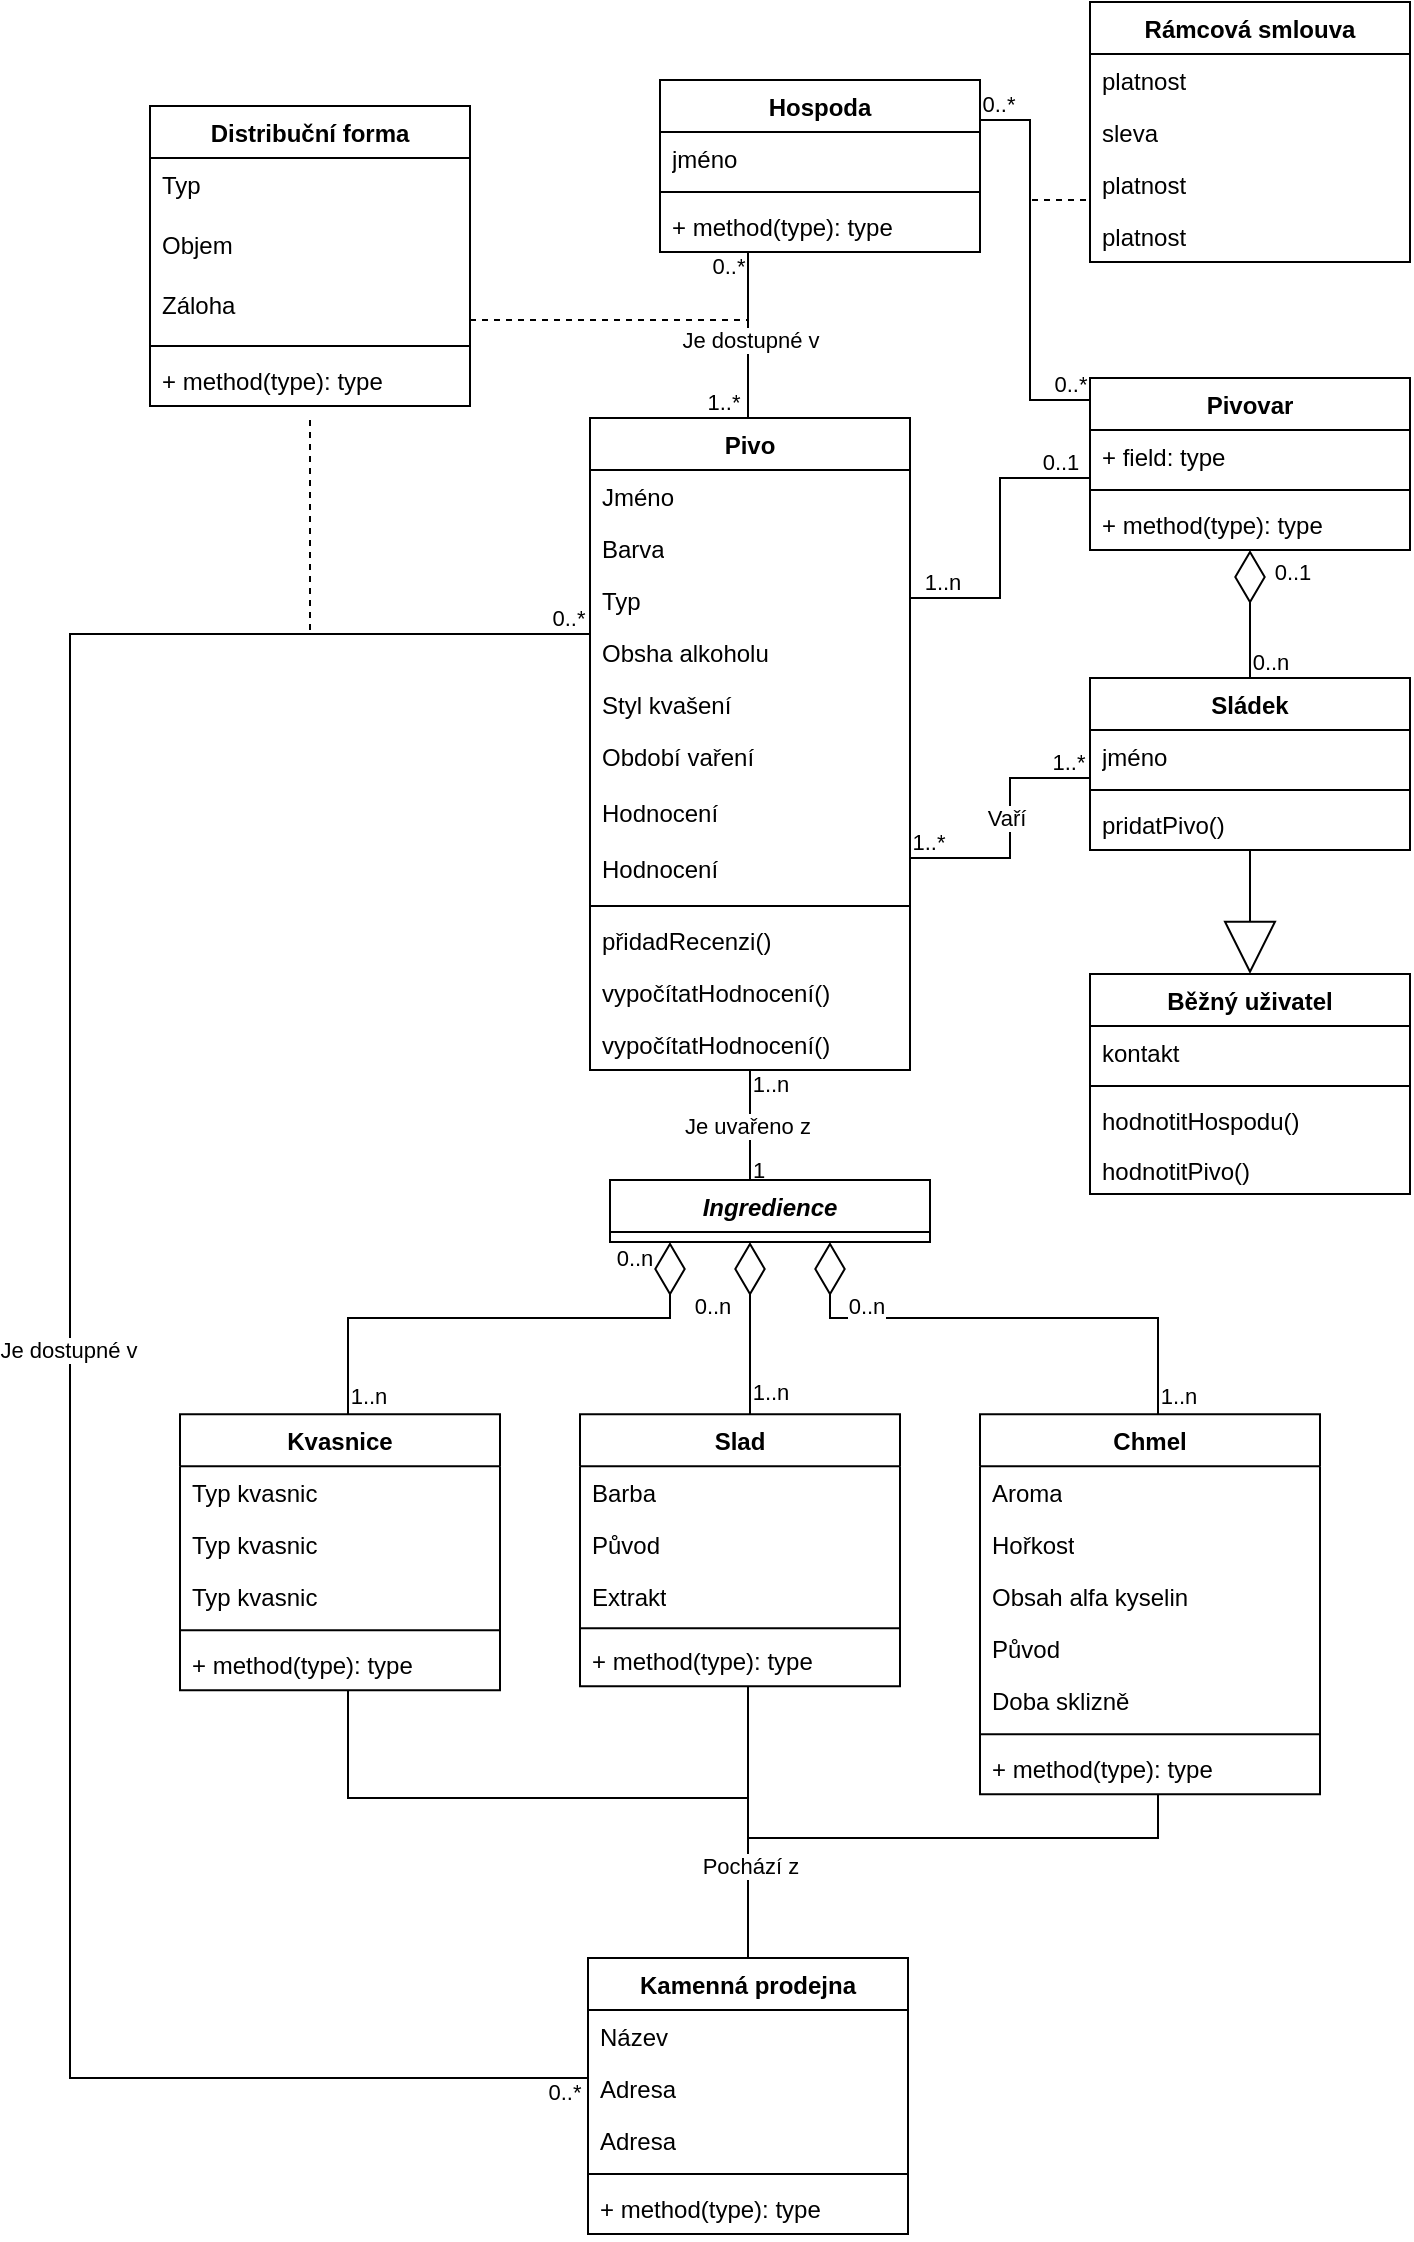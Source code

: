 <mxfile version="22.0.3" type="device">
  <diagram id="C5RBs43oDa-KdzZeNtuy" name="Page-1">
    <mxGraphModel dx="1912" dy="1115" grid="1" gridSize="10" guides="1" tooltips="1" connect="1" arrows="1" fold="1" page="1" pageScale="1" pageWidth="827" pageHeight="1169" math="0" shadow="0">
      <root>
        <mxCell id="WIyWlLk6GJQsqaUBKTNV-0" />
        <mxCell id="WIyWlLk6GJQsqaUBKTNV-1" parent="WIyWlLk6GJQsqaUBKTNV-0" />
        <mxCell id="sR6NPdm-bq62-Y4CgQ1I-216" style="edgeStyle=orthogonalEdgeStyle;rounded=0;orthogonalLoop=1;jettySize=auto;html=1;endArrow=none;endFill=0;" edge="1" parent="WIyWlLk6GJQsqaUBKTNV-1" source="sR6NPdm-bq62-Y4CgQ1I-8" target="sR6NPdm-bq62-Y4CgQ1I-145">
          <mxGeometry relative="1" as="geometry">
            <Array as="points">
              <mxPoint x="440" y="550" />
              <mxPoint x="440" y="550" />
            </Array>
          </mxGeometry>
        </mxCell>
        <mxCell id="sR6NPdm-bq62-Y4CgQ1I-217" value="Je uvařeno z&amp;nbsp;" style="edgeLabel;html=1;align=center;verticalAlign=middle;resizable=0;points=[];" vertex="1" connectable="0" parent="sR6NPdm-bq62-Y4CgQ1I-216">
          <mxGeometry x="-0.118" relative="1" as="geometry">
            <mxPoint y="3" as="offset" />
          </mxGeometry>
        </mxCell>
        <mxCell id="sR6NPdm-bq62-Y4CgQ1I-294" value="1..n" style="edgeLabel;html=1;align=center;verticalAlign=middle;resizable=0;points=[];" vertex="1" connectable="0" parent="sR6NPdm-bq62-Y4CgQ1I-216">
          <mxGeometry x="-0.876" y="1" relative="1" as="geometry">
            <mxPoint x="9" y="3" as="offset" />
          </mxGeometry>
        </mxCell>
        <mxCell id="sR6NPdm-bq62-Y4CgQ1I-295" value="1" style="edgeLabel;html=1;align=center;verticalAlign=middle;resizable=0;points=[];" vertex="1" connectable="0" parent="sR6NPdm-bq62-Y4CgQ1I-216">
          <mxGeometry x="0.786" relative="1" as="geometry">
            <mxPoint x="4" y="1" as="offset" />
          </mxGeometry>
        </mxCell>
        <mxCell id="sR6NPdm-bq62-Y4CgQ1I-234" style="edgeStyle=orthogonalEdgeStyle;rounded=0;orthogonalLoop=1;jettySize=auto;html=1;endArrow=none;endFill=0;" edge="1" parent="WIyWlLk6GJQsqaUBKTNV-1" source="sR6NPdm-bq62-Y4CgQ1I-8" target="sR6NPdm-bq62-Y4CgQ1I-149">
          <mxGeometry relative="1" as="geometry">
            <Array as="points">
              <mxPoint x="90" y="347" />
              <mxPoint x="90" y="1069" />
            </Array>
          </mxGeometry>
        </mxCell>
        <mxCell id="sR6NPdm-bq62-Y4CgQ1I-236" value="Je dostupné v" style="edgeLabel;html=1;align=center;verticalAlign=middle;resizable=0;points=[];" vertex="1" connectable="0" parent="sR6NPdm-bq62-Y4CgQ1I-234">
          <mxGeometry x="-0.003" y="-1" relative="1" as="geometry">
            <mxPoint y="-1" as="offset" />
          </mxGeometry>
        </mxCell>
        <mxCell id="sR6NPdm-bq62-Y4CgQ1I-240" value="0..*" style="edgeLabel;html=1;align=center;verticalAlign=middle;resizable=0;points=[];" vertex="1" connectable="0" parent="sR6NPdm-bq62-Y4CgQ1I-234">
          <mxGeometry x="-0.979" y="1" relative="1" as="geometry">
            <mxPoint x="2" y="-9" as="offset" />
          </mxGeometry>
        </mxCell>
        <mxCell id="sR6NPdm-bq62-Y4CgQ1I-241" value="0..*" style="edgeLabel;html=1;align=center;verticalAlign=middle;resizable=0;points=[];" vertex="1" connectable="0" parent="sR6NPdm-bq62-Y4CgQ1I-234">
          <mxGeometry x="0.986" y="-3" relative="1" as="geometry">
            <mxPoint x="-4" y="4" as="offset" />
          </mxGeometry>
        </mxCell>
        <mxCell id="sR6NPdm-bq62-Y4CgQ1I-301" style="edgeStyle=orthogonalEdgeStyle;rounded=0;orthogonalLoop=1;jettySize=auto;html=1;endArrow=none;endFill=0;" edge="1" parent="WIyWlLk6GJQsqaUBKTNV-1" source="sR6NPdm-bq62-Y4CgQ1I-8" target="sR6NPdm-bq62-Y4CgQ1I-247">
          <mxGeometry relative="1" as="geometry">
            <Array as="points">
              <mxPoint x="560" y="459" />
              <mxPoint x="560" y="419" />
            </Array>
          </mxGeometry>
        </mxCell>
        <mxCell id="sR6NPdm-bq62-Y4CgQ1I-302" value="Vaří" style="edgeLabel;html=1;align=center;verticalAlign=middle;resizable=0;points=[];" vertex="1" connectable="0" parent="sR6NPdm-bq62-Y4CgQ1I-301">
          <mxGeometry x="-0.033" y="2" relative="1" as="geometry">
            <mxPoint y="-7" as="offset" />
          </mxGeometry>
        </mxCell>
        <mxCell id="sR6NPdm-bq62-Y4CgQ1I-303" value="1..*" style="edgeLabel;html=1;align=center;verticalAlign=middle;resizable=0;points=[];" vertex="1" connectable="0" parent="sR6NPdm-bq62-Y4CgQ1I-301">
          <mxGeometry x="-0.908" y="2" relative="1" as="geometry">
            <mxPoint x="3" y="-6" as="offset" />
          </mxGeometry>
        </mxCell>
        <mxCell id="sR6NPdm-bq62-Y4CgQ1I-304" value="1..*" style="edgeLabel;html=1;align=center;verticalAlign=middle;resizable=0;points=[];" vertex="1" connectable="0" parent="sR6NPdm-bq62-Y4CgQ1I-301">
          <mxGeometry x="0.854" y="2" relative="1" as="geometry">
            <mxPoint x="-2" y="-6" as="offset" />
          </mxGeometry>
        </mxCell>
        <mxCell id="sR6NPdm-bq62-Y4CgQ1I-8" value="Pivo" style="swimlane;fontStyle=1;align=center;verticalAlign=top;childLayout=stackLayout;horizontal=1;startSize=26;horizontalStack=0;resizeParent=1;resizeParentMax=0;resizeLast=0;collapsible=1;marginBottom=0;whiteSpace=wrap;html=1;" vertex="1" parent="WIyWlLk6GJQsqaUBKTNV-1">
          <mxGeometry x="350" y="239" width="160" height="326" as="geometry" />
        </mxCell>
        <mxCell id="sR6NPdm-bq62-Y4CgQ1I-9" value="Jméno" style="text;strokeColor=none;fillColor=none;align=left;verticalAlign=top;spacingLeft=4;spacingRight=4;overflow=hidden;rotatable=0;points=[[0,0.5],[1,0.5]];portConstraint=eastwest;whiteSpace=wrap;html=1;" vertex="1" parent="sR6NPdm-bq62-Y4CgQ1I-8">
          <mxGeometry y="26" width="160" height="26" as="geometry" />
        </mxCell>
        <mxCell id="sR6NPdm-bq62-Y4CgQ1I-12" value="Barva" style="text;strokeColor=none;fillColor=none;align=left;verticalAlign=top;spacingLeft=4;spacingRight=4;overflow=hidden;rotatable=0;points=[[0,0.5],[1,0.5]];portConstraint=eastwest;whiteSpace=wrap;html=1;" vertex="1" parent="sR6NPdm-bq62-Y4CgQ1I-8">
          <mxGeometry y="52" width="160" height="26" as="geometry" />
        </mxCell>
        <mxCell id="sR6NPdm-bq62-Y4CgQ1I-13" value="Typ" style="text;strokeColor=none;fillColor=none;align=left;verticalAlign=top;spacingLeft=4;spacingRight=4;overflow=hidden;rotatable=0;points=[[0,0.5],[1,0.5]];portConstraint=eastwest;whiteSpace=wrap;html=1;" vertex="1" parent="sR6NPdm-bq62-Y4CgQ1I-8">
          <mxGeometry y="78" width="160" height="26" as="geometry" />
        </mxCell>
        <mxCell id="sR6NPdm-bq62-Y4CgQ1I-14" value="Obsha alkoholu" style="text;strokeColor=none;fillColor=none;align=left;verticalAlign=top;spacingLeft=4;spacingRight=4;overflow=hidden;rotatable=0;points=[[0,0.5],[1,0.5]];portConstraint=eastwest;whiteSpace=wrap;html=1;" vertex="1" parent="sR6NPdm-bq62-Y4CgQ1I-8">
          <mxGeometry y="104" width="160" height="26" as="geometry" />
        </mxCell>
        <mxCell id="sR6NPdm-bq62-Y4CgQ1I-143" value="Styl kvašení" style="text;strokeColor=none;fillColor=none;align=left;verticalAlign=top;spacingLeft=4;spacingRight=4;overflow=hidden;rotatable=0;points=[[0,0.5],[1,0.5]];portConstraint=eastwest;whiteSpace=wrap;html=1;" vertex="1" parent="sR6NPdm-bq62-Y4CgQ1I-8">
          <mxGeometry y="130" width="160" height="26" as="geometry" />
        </mxCell>
        <mxCell id="sR6NPdm-bq62-Y4CgQ1I-144" value="Období vaření" style="text;strokeColor=none;fillColor=none;align=left;verticalAlign=top;spacingLeft=4;spacingRight=4;overflow=hidden;rotatable=0;points=[[0,0.5],[1,0.5]];portConstraint=eastwest;whiteSpace=wrap;html=1;" vertex="1" parent="sR6NPdm-bq62-Y4CgQ1I-8">
          <mxGeometry y="156" width="160" height="28" as="geometry" />
        </mxCell>
        <mxCell id="sR6NPdm-bq62-Y4CgQ1I-259" value="Hodnocení" style="text;strokeColor=none;fillColor=none;align=left;verticalAlign=top;spacingLeft=4;spacingRight=4;overflow=hidden;rotatable=0;points=[[0,0.5],[1,0.5]];portConstraint=eastwest;whiteSpace=wrap;html=1;" vertex="1" parent="sR6NPdm-bq62-Y4CgQ1I-8">
          <mxGeometry y="184" width="160" height="28" as="geometry" />
        </mxCell>
        <mxCell id="sR6NPdm-bq62-Y4CgQ1I-325" value="Hodnocení" style="text;strokeColor=none;fillColor=none;align=left;verticalAlign=top;spacingLeft=4;spacingRight=4;overflow=hidden;rotatable=0;points=[[0,0.5],[1,0.5]];portConstraint=eastwest;whiteSpace=wrap;html=1;" vertex="1" parent="sR6NPdm-bq62-Y4CgQ1I-8">
          <mxGeometry y="212" width="160" height="28" as="geometry" />
        </mxCell>
        <mxCell id="sR6NPdm-bq62-Y4CgQ1I-10" value="" style="line;strokeWidth=1;fillColor=none;align=left;verticalAlign=middle;spacingTop=-1;spacingLeft=3;spacingRight=3;rotatable=0;labelPosition=right;points=[];portConstraint=eastwest;strokeColor=inherit;" vertex="1" parent="sR6NPdm-bq62-Y4CgQ1I-8">
          <mxGeometry y="240" width="160" height="8" as="geometry" />
        </mxCell>
        <mxCell id="sR6NPdm-bq62-Y4CgQ1I-322" value="přidadRecenzi()" style="text;strokeColor=none;fillColor=none;align=left;verticalAlign=top;spacingLeft=4;spacingRight=4;overflow=hidden;rotatable=0;points=[[0,0.5],[1,0.5]];portConstraint=eastwest;whiteSpace=wrap;html=1;" vertex="1" parent="sR6NPdm-bq62-Y4CgQ1I-8">
          <mxGeometry y="248" width="160" height="26" as="geometry" />
        </mxCell>
        <mxCell id="sR6NPdm-bq62-Y4CgQ1I-11" value="vypočítatHodnocení()" style="text;strokeColor=none;fillColor=none;align=left;verticalAlign=top;spacingLeft=4;spacingRight=4;overflow=hidden;rotatable=0;points=[[0,0.5],[1,0.5]];portConstraint=eastwest;whiteSpace=wrap;html=1;" vertex="1" parent="sR6NPdm-bq62-Y4CgQ1I-8">
          <mxGeometry y="274" width="160" height="26" as="geometry" />
        </mxCell>
        <mxCell id="sR6NPdm-bq62-Y4CgQ1I-323" value="vypočítatHodnocení()" style="text;strokeColor=none;fillColor=none;align=left;verticalAlign=top;spacingLeft=4;spacingRight=4;overflow=hidden;rotatable=0;points=[[0,0.5],[1,0.5]];portConstraint=eastwest;whiteSpace=wrap;html=1;" vertex="1" parent="sR6NPdm-bq62-Y4CgQ1I-8">
          <mxGeometry y="300" width="160" height="26" as="geometry" />
        </mxCell>
        <mxCell id="sR6NPdm-bq62-Y4CgQ1I-149" value="Kamenná prodejna" style="swimlane;fontStyle=1;align=center;verticalAlign=top;childLayout=stackLayout;horizontal=1;startSize=26;horizontalStack=0;resizeParent=1;resizeParentMax=0;resizeLast=0;collapsible=1;marginBottom=0;whiteSpace=wrap;html=1;" vertex="1" parent="WIyWlLk6GJQsqaUBKTNV-1">
          <mxGeometry x="349" y="1009" width="160" height="138" as="geometry" />
        </mxCell>
        <mxCell id="sR6NPdm-bq62-Y4CgQ1I-150" value="Název" style="text;strokeColor=none;fillColor=none;align=left;verticalAlign=top;spacingLeft=4;spacingRight=4;overflow=hidden;rotatable=0;points=[[0,0.5],[1,0.5]];portConstraint=eastwest;whiteSpace=wrap;html=1;" vertex="1" parent="sR6NPdm-bq62-Y4CgQ1I-149">
          <mxGeometry y="26" width="160" height="26" as="geometry" />
        </mxCell>
        <mxCell id="sR6NPdm-bq62-Y4CgQ1I-242" value="Adresa" style="text;strokeColor=none;fillColor=none;align=left;verticalAlign=top;spacingLeft=4;spacingRight=4;overflow=hidden;rotatable=0;points=[[0,0.5],[1,0.5]];portConstraint=eastwest;whiteSpace=wrap;html=1;" vertex="1" parent="sR6NPdm-bq62-Y4CgQ1I-149">
          <mxGeometry y="52" width="160" height="26" as="geometry" />
        </mxCell>
        <mxCell id="sR6NPdm-bq62-Y4CgQ1I-187" value="Adresa" style="text;strokeColor=none;fillColor=none;align=left;verticalAlign=top;spacingLeft=4;spacingRight=4;overflow=hidden;rotatable=0;points=[[0,0.5],[1,0.5]];portConstraint=eastwest;whiteSpace=wrap;html=1;" vertex="1" parent="sR6NPdm-bq62-Y4CgQ1I-149">
          <mxGeometry y="78" width="160" height="26" as="geometry" />
        </mxCell>
        <mxCell id="sR6NPdm-bq62-Y4CgQ1I-151" value="" style="line;strokeWidth=1;fillColor=none;align=left;verticalAlign=middle;spacingTop=-1;spacingLeft=3;spacingRight=3;rotatable=0;labelPosition=right;points=[];portConstraint=eastwest;strokeColor=inherit;" vertex="1" parent="sR6NPdm-bq62-Y4CgQ1I-149">
          <mxGeometry y="104" width="160" height="8" as="geometry" />
        </mxCell>
        <mxCell id="sR6NPdm-bq62-Y4CgQ1I-152" value="+ method(type): type" style="text;strokeColor=none;fillColor=none;align=left;verticalAlign=top;spacingLeft=4;spacingRight=4;overflow=hidden;rotatable=0;points=[[0,0.5],[1,0.5]];portConstraint=eastwest;whiteSpace=wrap;html=1;" vertex="1" parent="sR6NPdm-bq62-Y4CgQ1I-149">
          <mxGeometry y="112" width="160" height="26" as="geometry" />
        </mxCell>
        <mxCell id="sR6NPdm-bq62-Y4CgQ1I-190" style="edgeStyle=orthogonalEdgeStyle;rounded=0;orthogonalLoop=1;jettySize=auto;html=1;endArrow=none;endFill=0;" edge="1" parent="WIyWlLk6GJQsqaUBKTNV-1" source="sR6NPdm-bq62-Y4CgQ1I-153" target="sR6NPdm-bq62-Y4CgQ1I-149">
          <mxGeometry relative="1" as="geometry">
            <Array as="points">
              <mxPoint x="429" y="899" />
              <mxPoint x="429" y="899" />
            </Array>
          </mxGeometry>
        </mxCell>
        <mxCell id="sR6NPdm-bq62-Y4CgQ1I-153" value="Slad" style="swimlane;fontStyle=1;align=center;verticalAlign=top;childLayout=stackLayout;horizontal=1;startSize=26;horizontalStack=0;resizeParent=1;resizeParentMax=0;resizeLast=0;collapsible=1;marginBottom=0;whiteSpace=wrap;html=1;" vertex="1" parent="WIyWlLk6GJQsqaUBKTNV-1">
          <mxGeometry x="345" y="737.17" width="160" height="136" as="geometry" />
        </mxCell>
        <mxCell id="sR6NPdm-bq62-Y4CgQ1I-154" value="Barba" style="text;strokeColor=none;fillColor=none;align=left;verticalAlign=top;spacingLeft=4;spacingRight=4;overflow=hidden;rotatable=0;points=[[0,0.5],[1,0.5]];portConstraint=eastwest;whiteSpace=wrap;html=1;" vertex="1" parent="sR6NPdm-bq62-Y4CgQ1I-153">
          <mxGeometry y="26" width="160" height="26" as="geometry" />
        </mxCell>
        <mxCell id="sR6NPdm-bq62-Y4CgQ1I-177" value="Původ" style="text;strokeColor=none;fillColor=none;align=left;verticalAlign=top;spacingLeft=4;spacingRight=4;overflow=hidden;rotatable=0;points=[[0,0.5],[1,0.5]];portConstraint=eastwest;whiteSpace=wrap;html=1;" vertex="1" parent="sR6NPdm-bq62-Y4CgQ1I-153">
          <mxGeometry y="52" width="160" height="26" as="geometry" />
        </mxCell>
        <mxCell id="sR6NPdm-bq62-Y4CgQ1I-178" value="Extrakt" style="text;strokeColor=none;fillColor=none;align=left;verticalAlign=top;spacingLeft=4;spacingRight=4;overflow=hidden;rotatable=0;points=[[0,0.5],[1,0.5]];portConstraint=eastwest;whiteSpace=wrap;html=1;" vertex="1" parent="sR6NPdm-bq62-Y4CgQ1I-153">
          <mxGeometry y="78" width="160" height="26" as="geometry" />
        </mxCell>
        <mxCell id="sR6NPdm-bq62-Y4CgQ1I-155" value="" style="line;strokeWidth=1;fillColor=none;align=left;verticalAlign=middle;spacingTop=-1;spacingLeft=3;spacingRight=3;rotatable=0;labelPosition=right;points=[];portConstraint=eastwest;strokeColor=inherit;" vertex="1" parent="sR6NPdm-bq62-Y4CgQ1I-153">
          <mxGeometry y="104" width="160" height="6" as="geometry" />
        </mxCell>
        <mxCell id="sR6NPdm-bq62-Y4CgQ1I-156" value="+ method(type): type" style="text;strokeColor=none;fillColor=none;align=left;verticalAlign=top;spacingLeft=4;spacingRight=4;overflow=hidden;rotatable=0;points=[[0,0.5],[1,0.5]];portConstraint=eastwest;whiteSpace=wrap;html=1;" vertex="1" parent="sR6NPdm-bq62-Y4CgQ1I-153">
          <mxGeometry y="110" width="160" height="26" as="geometry" />
        </mxCell>
        <mxCell id="sR6NPdm-bq62-Y4CgQ1I-172" style="edgeStyle=orthogonalEdgeStyle;rounded=0;orthogonalLoop=1;jettySize=auto;html=1;startSize=6;endArrow=diamondThin;endFill=0;endSize=24;" edge="1" parent="WIyWlLk6GJQsqaUBKTNV-1" source="sR6NPdm-bq62-Y4CgQ1I-157" target="sR6NPdm-bq62-Y4CgQ1I-145">
          <mxGeometry relative="1" as="geometry">
            <Array as="points">
              <mxPoint x="229" y="689" />
              <mxPoint x="390" y="689" />
            </Array>
          </mxGeometry>
        </mxCell>
        <mxCell id="sR6NPdm-bq62-Y4CgQ1I-288" value="1..n" style="edgeLabel;html=1;align=center;verticalAlign=middle;resizable=0;points=[];" vertex="1" connectable="0" parent="sR6NPdm-bq62-Y4CgQ1I-172">
          <mxGeometry x="-0.912" relative="1" as="geometry">
            <mxPoint x="10" y="2" as="offset" />
          </mxGeometry>
        </mxCell>
        <mxCell id="sR6NPdm-bq62-Y4CgQ1I-289" value="0..n" style="edgeLabel;html=1;align=center;verticalAlign=middle;resizable=0;points=[];" vertex="1" connectable="0" parent="sR6NPdm-bq62-Y4CgQ1I-172">
          <mxGeometry x="0.913" y="8" relative="1" as="geometry">
            <mxPoint x="-10" y="-3" as="offset" />
          </mxGeometry>
        </mxCell>
        <mxCell id="sR6NPdm-bq62-Y4CgQ1I-189" style="edgeStyle=orthogonalEdgeStyle;rounded=0;orthogonalLoop=1;jettySize=auto;html=1;endArrow=none;endFill=0;" edge="1" parent="WIyWlLk6GJQsqaUBKTNV-1" source="sR6NPdm-bq62-Y4CgQ1I-157" target="sR6NPdm-bq62-Y4CgQ1I-149">
          <mxGeometry relative="1" as="geometry">
            <Array as="points">
              <mxPoint x="229" y="929" />
              <mxPoint x="429" y="929" />
            </Array>
          </mxGeometry>
        </mxCell>
        <mxCell id="sR6NPdm-bq62-Y4CgQ1I-157" value="Kvasnice" style="swimlane;fontStyle=1;align=center;verticalAlign=top;childLayout=stackLayout;horizontal=1;startSize=26;horizontalStack=0;resizeParent=1;resizeParentMax=0;resizeLast=0;collapsible=1;marginBottom=0;whiteSpace=wrap;html=1;" vertex="1" parent="WIyWlLk6GJQsqaUBKTNV-1">
          <mxGeometry x="145" y="737.17" width="160" height="138" as="geometry" />
        </mxCell>
        <mxCell id="sR6NPdm-bq62-Y4CgQ1I-158" value="Typ kvasnic" style="text;strokeColor=none;fillColor=none;align=left;verticalAlign=top;spacingLeft=4;spacingRight=4;overflow=hidden;rotatable=0;points=[[0,0.5],[1,0.5]];portConstraint=eastwest;whiteSpace=wrap;html=1;" vertex="1" parent="sR6NPdm-bq62-Y4CgQ1I-157">
          <mxGeometry y="26" width="160" height="26" as="geometry" />
        </mxCell>
        <mxCell id="sR6NPdm-bq62-Y4CgQ1I-175" value="Typ kvasnic" style="text;strokeColor=none;fillColor=none;align=left;verticalAlign=top;spacingLeft=4;spacingRight=4;overflow=hidden;rotatable=0;points=[[0,0.5],[1,0.5]];portConstraint=eastwest;whiteSpace=wrap;html=1;" vertex="1" parent="sR6NPdm-bq62-Y4CgQ1I-157">
          <mxGeometry y="52" width="160" height="26" as="geometry" />
        </mxCell>
        <mxCell id="sR6NPdm-bq62-Y4CgQ1I-176" value="Typ kvasnic" style="text;strokeColor=none;fillColor=none;align=left;verticalAlign=top;spacingLeft=4;spacingRight=4;overflow=hidden;rotatable=0;points=[[0,0.5],[1,0.5]];portConstraint=eastwest;whiteSpace=wrap;html=1;" vertex="1" parent="sR6NPdm-bq62-Y4CgQ1I-157">
          <mxGeometry y="78" width="160" height="26" as="geometry" />
        </mxCell>
        <mxCell id="sR6NPdm-bq62-Y4CgQ1I-159" value="" style="line;strokeWidth=1;fillColor=none;align=left;verticalAlign=middle;spacingTop=-1;spacingLeft=3;spacingRight=3;rotatable=0;labelPosition=right;points=[];portConstraint=eastwest;strokeColor=inherit;" vertex="1" parent="sR6NPdm-bq62-Y4CgQ1I-157">
          <mxGeometry y="104" width="160" height="8" as="geometry" />
        </mxCell>
        <mxCell id="sR6NPdm-bq62-Y4CgQ1I-160" value="+ method(type): type" style="text;strokeColor=none;fillColor=none;align=left;verticalAlign=top;spacingLeft=4;spacingRight=4;overflow=hidden;rotatable=0;points=[[0,0.5],[1,0.5]];portConstraint=eastwest;whiteSpace=wrap;html=1;" vertex="1" parent="sR6NPdm-bq62-Y4CgQ1I-157">
          <mxGeometry y="112" width="160" height="26" as="geometry" />
        </mxCell>
        <mxCell id="sR6NPdm-bq62-Y4CgQ1I-186" style="edgeStyle=orthogonalEdgeStyle;rounded=0;orthogonalLoop=1;jettySize=auto;html=1;endArrow=diamondThin;endFill=0;endSize=24;" edge="1" parent="WIyWlLk6GJQsqaUBKTNV-1" source="sR6NPdm-bq62-Y4CgQ1I-165" target="sR6NPdm-bq62-Y4CgQ1I-145">
          <mxGeometry relative="1" as="geometry">
            <Array as="points">
              <mxPoint x="634" y="689" />
              <mxPoint x="470" y="689" />
            </Array>
          </mxGeometry>
        </mxCell>
        <mxCell id="sR6NPdm-bq62-Y4CgQ1I-285" value="1..n" style="edgeLabel;html=1;align=center;verticalAlign=middle;resizable=0;points=[];" vertex="1" connectable="0" parent="sR6NPdm-bq62-Y4CgQ1I-186">
          <mxGeometry x="-0.914" relative="1" as="geometry">
            <mxPoint x="10" y="2" as="offset" />
          </mxGeometry>
        </mxCell>
        <mxCell id="sR6NPdm-bq62-Y4CgQ1I-191" style="edgeStyle=orthogonalEdgeStyle;rounded=0;orthogonalLoop=1;jettySize=auto;html=1;endArrow=none;endFill=0;" edge="1" parent="WIyWlLk6GJQsqaUBKTNV-1" source="sR6NPdm-bq62-Y4CgQ1I-165" target="sR6NPdm-bq62-Y4CgQ1I-149">
          <mxGeometry relative="1" as="geometry">
            <Array as="points">
              <mxPoint x="634" y="949" />
              <mxPoint x="429" y="949" />
            </Array>
          </mxGeometry>
        </mxCell>
        <mxCell id="sR6NPdm-bq62-Y4CgQ1I-192" value="Pochází z" style="edgeLabel;html=1;align=center;verticalAlign=middle;resizable=0;points=[];" vertex="1" connectable="0" parent="sR6NPdm-bq62-Y4CgQ1I-191">
          <mxGeometry x="0.676" y="1" relative="1" as="geometry">
            <mxPoint as="offset" />
          </mxGeometry>
        </mxCell>
        <mxCell id="sR6NPdm-bq62-Y4CgQ1I-165" value="Chmel" style="swimlane;fontStyle=1;align=center;verticalAlign=top;childLayout=stackLayout;horizontal=1;startSize=26;horizontalStack=0;resizeParent=1;resizeParentMax=0;resizeLast=0;collapsible=1;marginBottom=0;whiteSpace=wrap;html=1;" vertex="1" parent="WIyWlLk6GJQsqaUBKTNV-1">
          <mxGeometry x="545" y="737.17" width="170" height="190" as="geometry" />
        </mxCell>
        <mxCell id="sR6NPdm-bq62-Y4CgQ1I-166" value="Aroma" style="text;strokeColor=none;fillColor=none;align=left;verticalAlign=top;spacingLeft=4;spacingRight=4;overflow=hidden;rotatable=0;points=[[0,0.5],[1,0.5]];portConstraint=eastwest;whiteSpace=wrap;html=1;" vertex="1" parent="sR6NPdm-bq62-Y4CgQ1I-165">
          <mxGeometry y="26" width="170" height="26" as="geometry" />
        </mxCell>
        <mxCell id="sR6NPdm-bq62-Y4CgQ1I-179" value="Hořkost" style="text;strokeColor=none;fillColor=none;align=left;verticalAlign=top;spacingLeft=4;spacingRight=4;overflow=hidden;rotatable=0;points=[[0,0.5],[1,0.5]];portConstraint=eastwest;whiteSpace=wrap;html=1;" vertex="1" parent="sR6NPdm-bq62-Y4CgQ1I-165">
          <mxGeometry y="52" width="170" height="26" as="geometry" />
        </mxCell>
        <mxCell id="sR6NPdm-bq62-Y4CgQ1I-180" value="Obsah alfa kyselin" style="text;strokeColor=none;fillColor=none;align=left;verticalAlign=top;spacingLeft=4;spacingRight=4;overflow=hidden;rotatable=0;points=[[0,0.5],[1,0.5]];portConstraint=eastwest;whiteSpace=wrap;html=1;" vertex="1" parent="sR6NPdm-bq62-Y4CgQ1I-165">
          <mxGeometry y="78" width="170" height="26" as="geometry" />
        </mxCell>
        <mxCell id="sR6NPdm-bq62-Y4CgQ1I-181" value="Původ" style="text;strokeColor=none;fillColor=none;align=left;verticalAlign=top;spacingLeft=4;spacingRight=4;overflow=hidden;rotatable=0;points=[[0,0.5],[1,0.5]];portConstraint=eastwest;whiteSpace=wrap;html=1;" vertex="1" parent="sR6NPdm-bq62-Y4CgQ1I-165">
          <mxGeometry y="104" width="170" height="26" as="geometry" />
        </mxCell>
        <mxCell id="sR6NPdm-bq62-Y4CgQ1I-182" value="Doba sklizně" style="text;strokeColor=none;fillColor=none;align=left;verticalAlign=top;spacingLeft=4;spacingRight=4;overflow=hidden;rotatable=0;points=[[0,0.5],[1,0.5]];portConstraint=eastwest;whiteSpace=wrap;html=1;" vertex="1" parent="sR6NPdm-bq62-Y4CgQ1I-165">
          <mxGeometry y="130" width="170" height="26" as="geometry" />
        </mxCell>
        <mxCell id="sR6NPdm-bq62-Y4CgQ1I-167" value="" style="line;strokeWidth=1;fillColor=none;align=left;verticalAlign=middle;spacingTop=-1;spacingLeft=3;spacingRight=3;rotatable=0;labelPosition=right;points=[];portConstraint=eastwest;strokeColor=inherit;" vertex="1" parent="sR6NPdm-bq62-Y4CgQ1I-165">
          <mxGeometry y="156" width="170" height="8" as="geometry" />
        </mxCell>
        <mxCell id="sR6NPdm-bq62-Y4CgQ1I-168" value="+ method(type): type" style="text;strokeColor=none;fillColor=none;align=left;verticalAlign=top;spacingLeft=4;spacingRight=4;overflow=hidden;rotatable=0;points=[[0,0.5],[1,0.5]];portConstraint=eastwest;whiteSpace=wrap;html=1;" vertex="1" parent="sR6NPdm-bq62-Y4CgQ1I-165">
          <mxGeometry y="164" width="170" height="26" as="geometry" />
        </mxCell>
        <mxCell id="sR6NPdm-bq62-Y4CgQ1I-145" value="&lt;i&gt;Ingredience&lt;/i&gt;" style="swimlane;fontStyle=1;align=center;verticalAlign=top;childLayout=stackLayout;horizontal=1;startSize=26;horizontalStack=0;resizeParent=1;resizeParentMax=0;resizeLast=0;collapsible=1;marginBottom=0;whiteSpace=wrap;html=1;" vertex="1" parent="WIyWlLk6GJQsqaUBKTNV-1">
          <mxGeometry x="360" y="620" width="160" height="31" as="geometry" />
        </mxCell>
        <mxCell id="sR6NPdm-bq62-Y4CgQ1I-173" style="edgeStyle=orthogonalEdgeStyle;rounded=0;orthogonalLoop=1;jettySize=auto;html=1;startSize=6;endArrow=diamondThin;endFill=0;endSize=24;" edge="1" parent="WIyWlLk6GJQsqaUBKTNV-1" source="sR6NPdm-bq62-Y4CgQ1I-153" target="sR6NPdm-bq62-Y4CgQ1I-145">
          <mxGeometry relative="1" as="geometry">
            <mxPoint x="669" y="679" as="sourcePoint" />
            <mxPoint x="609" y="509" as="targetPoint" />
            <Array as="points">
              <mxPoint x="430" y="710" />
              <mxPoint x="430" y="710" />
            </Array>
          </mxGeometry>
        </mxCell>
        <mxCell id="sR6NPdm-bq62-Y4CgQ1I-287" value="1..n" style="edgeLabel;html=1;align=center;verticalAlign=middle;resizable=0;points=[];" vertex="1" connectable="0" parent="sR6NPdm-bq62-Y4CgQ1I-173">
          <mxGeometry x="-0.706" y="-1" relative="1" as="geometry">
            <mxPoint x="9" y="1" as="offset" />
          </mxGeometry>
        </mxCell>
        <mxCell id="sR6NPdm-bq62-Y4CgQ1I-315" style="edgeStyle=orthogonalEdgeStyle;rounded=0;orthogonalLoop=1;jettySize=auto;html=1;dashed=1;endArrow=none;endFill=0;" edge="1" parent="WIyWlLk6GJQsqaUBKTNV-1" source="sR6NPdm-bq62-Y4CgQ1I-199">
          <mxGeometry relative="1" as="geometry">
            <mxPoint x="289" y="158.003" as="sourcePoint" />
            <mxPoint x="429.003" y="156" as="targetPoint" />
            <Array as="points">
              <mxPoint x="429" y="190" />
            </Array>
          </mxGeometry>
        </mxCell>
        <mxCell id="sR6NPdm-bq62-Y4CgQ1I-316" style="edgeStyle=orthogonalEdgeStyle;rounded=0;orthogonalLoop=1;jettySize=auto;html=1;endArrow=none;endFill=0;dashed=1;" edge="1" parent="WIyWlLk6GJQsqaUBKTNV-1">
          <mxGeometry relative="1" as="geometry">
            <mxPoint x="210.0" y="240.0" as="sourcePoint" />
            <mxPoint x="350" y="347" as="targetPoint" />
            <Array as="points">
              <mxPoint x="210" y="347" />
            </Array>
          </mxGeometry>
        </mxCell>
        <mxCell id="sR6NPdm-bq62-Y4CgQ1I-199" value="Distribuční forma" style="swimlane;fontStyle=1;align=center;verticalAlign=top;childLayout=stackLayout;horizontal=1;startSize=26;horizontalStack=0;resizeParent=1;resizeParentMax=0;resizeLast=0;collapsible=1;marginBottom=0;whiteSpace=wrap;html=1;" vertex="1" parent="WIyWlLk6GJQsqaUBKTNV-1">
          <mxGeometry x="130" y="83" width="160" height="150" as="geometry" />
        </mxCell>
        <mxCell id="sR6NPdm-bq62-Y4CgQ1I-207" value="Typ" style="text;strokeColor=none;fillColor=none;spacingLeft=4;spacingRight=4;overflow=hidden;rotatable=0;points=[[0,0.5],[1,0.5]];portConstraint=eastwest;fontSize=12;" vertex="1" parent="sR6NPdm-bq62-Y4CgQ1I-199">
          <mxGeometry y="26" width="160" height="30" as="geometry" />
        </mxCell>
        <mxCell id="sR6NPdm-bq62-Y4CgQ1I-208" value="Objem" style="text;strokeColor=none;fillColor=none;spacingLeft=4;spacingRight=4;overflow=hidden;rotatable=0;points=[[0,0.5],[1,0.5]];portConstraint=eastwest;fontSize=12;" vertex="1" parent="sR6NPdm-bq62-Y4CgQ1I-199">
          <mxGeometry y="56" width="160" height="30" as="geometry" />
        </mxCell>
        <mxCell id="sR6NPdm-bq62-Y4CgQ1I-209" value="Záloha" style="text;strokeColor=none;fillColor=none;spacingLeft=4;spacingRight=4;overflow=hidden;rotatable=0;points=[[0,0.5],[1,0.5]];portConstraint=eastwest;fontSize=12;" vertex="1" parent="sR6NPdm-bq62-Y4CgQ1I-199">
          <mxGeometry y="86" width="160" height="30" as="geometry" />
        </mxCell>
        <mxCell id="sR6NPdm-bq62-Y4CgQ1I-201" value="" style="line;strokeWidth=1;fillColor=none;align=left;verticalAlign=middle;spacingTop=-1;spacingLeft=3;spacingRight=3;rotatable=0;labelPosition=right;points=[];portConstraint=eastwest;strokeColor=inherit;" vertex="1" parent="sR6NPdm-bq62-Y4CgQ1I-199">
          <mxGeometry y="116" width="160" height="8" as="geometry" />
        </mxCell>
        <mxCell id="sR6NPdm-bq62-Y4CgQ1I-202" value="+ method(type): type" style="text;strokeColor=none;fillColor=none;align=left;verticalAlign=top;spacingLeft=4;spacingRight=4;overflow=hidden;rotatable=0;points=[[0,0.5],[1,0.5]];portConstraint=eastwest;whiteSpace=wrap;html=1;" vertex="1" parent="sR6NPdm-bq62-Y4CgQ1I-199">
          <mxGeometry y="124" width="160" height="26" as="geometry" />
        </mxCell>
        <mxCell id="sR6NPdm-bq62-Y4CgQ1I-311" style="edgeStyle=orthogonalEdgeStyle;rounded=0;orthogonalLoop=1;jettySize=auto;html=1;dashed=1;endArrow=none;endFill=0;" edge="1" parent="WIyWlLk6GJQsqaUBKTNV-1" source="sR6NPdm-bq62-Y4CgQ1I-218" target="sR6NPdm-bq62-Y4CgQ1I-307">
          <mxGeometry relative="1" as="geometry">
            <Array as="points">
              <mxPoint x="570" y="90" />
              <mxPoint x="570" y="130" />
            </Array>
          </mxGeometry>
        </mxCell>
        <mxCell id="sR6NPdm-bq62-Y4CgQ1I-218" value="Hospoda" style="swimlane;fontStyle=1;align=center;verticalAlign=top;childLayout=stackLayout;horizontal=1;startSize=26;horizontalStack=0;resizeParent=1;resizeParentMax=0;resizeLast=0;collapsible=1;marginBottom=0;whiteSpace=wrap;html=1;" vertex="1" parent="WIyWlLk6GJQsqaUBKTNV-1">
          <mxGeometry x="385" y="70" width="160" height="86" as="geometry" />
        </mxCell>
        <mxCell id="sR6NPdm-bq62-Y4CgQ1I-219" value="jméno" style="text;strokeColor=none;fillColor=none;align=left;verticalAlign=top;spacingLeft=4;spacingRight=4;overflow=hidden;rotatable=0;points=[[0,0.5],[1,0.5]];portConstraint=eastwest;whiteSpace=wrap;html=1;" vertex="1" parent="sR6NPdm-bq62-Y4CgQ1I-218">
          <mxGeometry y="26" width="160" height="26" as="geometry" />
        </mxCell>
        <mxCell id="sR6NPdm-bq62-Y4CgQ1I-220" value="" style="line;strokeWidth=1;fillColor=none;align=left;verticalAlign=middle;spacingTop=-1;spacingLeft=3;spacingRight=3;rotatable=0;labelPosition=right;points=[];portConstraint=eastwest;strokeColor=inherit;" vertex="1" parent="sR6NPdm-bq62-Y4CgQ1I-218">
          <mxGeometry y="52" width="160" height="8" as="geometry" />
        </mxCell>
        <mxCell id="sR6NPdm-bq62-Y4CgQ1I-221" value="+ method(type): type" style="text;strokeColor=none;fillColor=none;align=left;verticalAlign=top;spacingLeft=4;spacingRight=4;overflow=hidden;rotatable=0;points=[[0,0.5],[1,0.5]];portConstraint=eastwest;whiteSpace=wrap;html=1;" vertex="1" parent="sR6NPdm-bq62-Y4CgQ1I-218">
          <mxGeometry y="60" width="160" height="26" as="geometry" />
        </mxCell>
        <mxCell id="sR6NPdm-bq62-Y4CgQ1I-223" value="Běžný uživatel" style="swimlane;fontStyle=1;align=center;verticalAlign=top;childLayout=stackLayout;horizontal=1;startSize=26;horizontalStack=0;resizeParent=1;resizeParentMax=0;resizeLast=0;collapsible=1;marginBottom=0;whiteSpace=wrap;html=1;" vertex="1" parent="WIyWlLk6GJQsqaUBKTNV-1">
          <mxGeometry x="600" y="517" width="160" height="110" as="geometry" />
        </mxCell>
        <mxCell id="sR6NPdm-bq62-Y4CgQ1I-275" value="kontakt" style="text;strokeColor=none;fillColor=none;align=left;verticalAlign=top;spacingLeft=4;spacingRight=4;overflow=hidden;rotatable=0;points=[[0,0.5],[1,0.5]];portConstraint=eastwest;whiteSpace=wrap;html=1;" vertex="1" parent="sR6NPdm-bq62-Y4CgQ1I-223">
          <mxGeometry y="26" width="160" height="26" as="geometry" />
        </mxCell>
        <mxCell id="sR6NPdm-bq62-Y4CgQ1I-225" value="" style="line;strokeWidth=1;fillColor=none;align=left;verticalAlign=middle;spacingTop=-1;spacingLeft=3;spacingRight=3;rotatable=0;labelPosition=right;points=[];portConstraint=eastwest;strokeColor=inherit;" vertex="1" parent="sR6NPdm-bq62-Y4CgQ1I-223">
          <mxGeometry y="52" width="160" height="8" as="geometry" />
        </mxCell>
        <mxCell id="sR6NPdm-bq62-Y4CgQ1I-226" value="hodnotitHospodu()" style="text;strokeColor=none;fillColor=none;align=left;verticalAlign=top;spacingLeft=4;spacingRight=4;overflow=hidden;rotatable=0;points=[[0,0.5],[1,0.5]];portConstraint=eastwest;whiteSpace=wrap;html=1;" vertex="1" parent="sR6NPdm-bq62-Y4CgQ1I-223">
          <mxGeometry y="60" width="160" height="25" as="geometry" />
        </mxCell>
        <mxCell id="sR6NPdm-bq62-Y4CgQ1I-297" value="hodnotitPivo()" style="text;strokeColor=none;fillColor=none;align=left;verticalAlign=top;spacingLeft=4;spacingRight=4;overflow=hidden;rotatable=0;points=[[0,0.5],[1,0.5]];portConstraint=eastwest;whiteSpace=wrap;html=1;" vertex="1" parent="sR6NPdm-bq62-Y4CgQ1I-223">
          <mxGeometry y="85" width="160" height="25" as="geometry" />
        </mxCell>
        <mxCell id="sR6NPdm-bq62-Y4CgQ1I-235" style="edgeStyle=orthogonalEdgeStyle;rounded=0;orthogonalLoop=1;jettySize=auto;html=1;endArrow=none;endFill=0;" edge="1" parent="WIyWlLk6GJQsqaUBKTNV-1" target="sR6NPdm-bq62-Y4CgQ1I-218">
          <mxGeometry relative="1" as="geometry">
            <mxPoint x="429" y="239" as="sourcePoint" />
            <mxPoint x="689" y="239" as="targetPoint" />
            <Array as="points">
              <mxPoint x="429" y="139" />
            </Array>
          </mxGeometry>
        </mxCell>
        <mxCell id="sR6NPdm-bq62-Y4CgQ1I-237" value="Je dostupné v" style="edgeLabel;html=1;align=center;verticalAlign=middle;resizable=0;points=[];" vertex="1" connectable="0" parent="sR6NPdm-bq62-Y4CgQ1I-235">
          <mxGeometry x="0.13" y="-1" relative="1" as="geometry">
            <mxPoint y="8" as="offset" />
          </mxGeometry>
        </mxCell>
        <mxCell id="sR6NPdm-bq62-Y4CgQ1I-238" value="1..*&amp;nbsp;" style="edgeLabel;html=1;align=center;verticalAlign=middle;resizable=0;points=[];" vertex="1" connectable="0" parent="sR6NPdm-bq62-Y4CgQ1I-235">
          <mxGeometry x="-0.943" y="-3" relative="1" as="geometry">
            <mxPoint x="-14" y="-6" as="offset" />
          </mxGeometry>
        </mxCell>
        <mxCell id="sR6NPdm-bq62-Y4CgQ1I-239" value="0..*" style="edgeLabel;html=1;align=center;verticalAlign=middle;resizable=0;points=[];" vertex="1" connectable="0" parent="sR6NPdm-bq62-Y4CgQ1I-235">
          <mxGeometry x="0.915" y="-1" relative="1" as="geometry">
            <mxPoint x="-11" y="3" as="offset" />
          </mxGeometry>
        </mxCell>
        <mxCell id="sR6NPdm-bq62-Y4CgQ1I-300" style="edgeStyle=orthogonalEdgeStyle;rounded=0;orthogonalLoop=1;jettySize=auto;html=1;endArrow=block;endFill=0;endSize=24;" edge="1" parent="WIyWlLk6GJQsqaUBKTNV-1" source="sR6NPdm-bq62-Y4CgQ1I-247" target="sR6NPdm-bq62-Y4CgQ1I-223">
          <mxGeometry relative="1" as="geometry" />
        </mxCell>
        <mxCell id="sR6NPdm-bq62-Y4CgQ1I-247" value="Sládek" style="swimlane;fontStyle=1;align=center;verticalAlign=top;childLayout=stackLayout;horizontal=1;startSize=26;horizontalStack=0;resizeParent=1;resizeParentMax=0;resizeLast=0;collapsible=1;marginBottom=0;whiteSpace=wrap;html=1;" vertex="1" parent="WIyWlLk6GJQsqaUBKTNV-1">
          <mxGeometry x="600" y="369" width="160" height="86" as="geometry" />
        </mxCell>
        <mxCell id="sR6NPdm-bq62-Y4CgQ1I-248" value="jméno" style="text;strokeColor=none;fillColor=none;align=left;verticalAlign=top;spacingLeft=4;spacingRight=4;overflow=hidden;rotatable=0;points=[[0,0.5],[1,0.5]];portConstraint=eastwest;whiteSpace=wrap;html=1;" vertex="1" parent="sR6NPdm-bq62-Y4CgQ1I-247">
          <mxGeometry y="26" width="160" height="26" as="geometry" />
        </mxCell>
        <mxCell id="sR6NPdm-bq62-Y4CgQ1I-249" value="" style="line;strokeWidth=1;fillColor=none;align=left;verticalAlign=middle;spacingTop=-1;spacingLeft=3;spacingRight=3;rotatable=0;labelPosition=right;points=[];portConstraint=eastwest;strokeColor=inherit;" vertex="1" parent="sR6NPdm-bq62-Y4CgQ1I-247">
          <mxGeometry y="52" width="160" height="8" as="geometry" />
        </mxCell>
        <mxCell id="sR6NPdm-bq62-Y4CgQ1I-250" value="pridatPivo()" style="text;strokeColor=none;fillColor=none;align=left;verticalAlign=top;spacingLeft=4;spacingRight=4;overflow=hidden;rotatable=0;points=[[0,0.5],[1,0.5]];portConstraint=eastwest;whiteSpace=wrap;html=1;" vertex="1" parent="sR6NPdm-bq62-Y4CgQ1I-247">
          <mxGeometry y="60" width="160" height="26" as="geometry" />
        </mxCell>
        <mxCell id="sR6NPdm-bq62-Y4CgQ1I-305" style="edgeStyle=orthogonalEdgeStyle;rounded=0;orthogonalLoop=1;jettySize=auto;html=1;endArrow=none;endFill=0;" edge="1" parent="WIyWlLk6GJQsqaUBKTNV-1" source="sR6NPdm-bq62-Y4CgQ1I-264" target="sR6NPdm-bq62-Y4CgQ1I-218">
          <mxGeometry relative="1" as="geometry">
            <Array as="points">
              <mxPoint x="570" y="230" />
              <mxPoint x="570" y="90" />
            </Array>
          </mxGeometry>
        </mxCell>
        <mxCell id="sR6NPdm-bq62-Y4CgQ1I-318" value="0..*" style="edgeLabel;html=1;align=center;verticalAlign=middle;resizable=0;points=[];" vertex="1" connectable="0" parent="sR6NPdm-bq62-Y4CgQ1I-305">
          <mxGeometry x="0.906" y="-2" relative="1" as="geometry">
            <mxPoint y="-6" as="offset" />
          </mxGeometry>
        </mxCell>
        <mxCell id="sR6NPdm-bq62-Y4CgQ1I-264" value="Pivovar" style="swimlane;fontStyle=1;align=center;verticalAlign=top;childLayout=stackLayout;horizontal=1;startSize=26;horizontalStack=0;resizeParent=1;resizeParentMax=0;resizeLast=0;collapsible=1;marginBottom=0;whiteSpace=wrap;html=1;" vertex="1" parent="WIyWlLk6GJQsqaUBKTNV-1">
          <mxGeometry x="600" y="219" width="160" height="86" as="geometry" />
        </mxCell>
        <mxCell id="sR6NPdm-bq62-Y4CgQ1I-265" value="+ field: type" style="text;strokeColor=none;fillColor=none;align=left;verticalAlign=top;spacingLeft=4;spacingRight=4;overflow=hidden;rotatable=0;points=[[0,0.5],[1,0.5]];portConstraint=eastwest;whiteSpace=wrap;html=1;" vertex="1" parent="sR6NPdm-bq62-Y4CgQ1I-264">
          <mxGeometry y="26" width="160" height="26" as="geometry" />
        </mxCell>
        <mxCell id="sR6NPdm-bq62-Y4CgQ1I-266" value="" style="line;strokeWidth=1;fillColor=none;align=left;verticalAlign=middle;spacingTop=-1;spacingLeft=3;spacingRight=3;rotatable=0;labelPosition=right;points=[];portConstraint=eastwest;strokeColor=inherit;" vertex="1" parent="sR6NPdm-bq62-Y4CgQ1I-264">
          <mxGeometry y="52" width="160" height="8" as="geometry" />
        </mxCell>
        <mxCell id="sR6NPdm-bq62-Y4CgQ1I-267" value="+ method(type): type" style="text;strokeColor=none;fillColor=none;align=left;verticalAlign=top;spacingLeft=4;spacingRight=4;overflow=hidden;rotatable=0;points=[[0,0.5],[1,0.5]];portConstraint=eastwest;whiteSpace=wrap;html=1;" vertex="1" parent="sR6NPdm-bq62-Y4CgQ1I-264">
          <mxGeometry y="60" width="160" height="26" as="geometry" />
        </mxCell>
        <mxCell id="sR6NPdm-bq62-Y4CgQ1I-269" value="" style="endArrow=diamondThin;endFill=0;endSize=24;html=1;rounded=0;" edge="1" parent="WIyWlLk6GJQsqaUBKTNV-1" source="sR6NPdm-bq62-Y4CgQ1I-247" target="sR6NPdm-bq62-Y4CgQ1I-264">
          <mxGeometry width="160" relative="1" as="geometry">
            <mxPoint x="670" y="439" as="sourcePoint" />
            <mxPoint x="830" y="439" as="targetPoint" />
          </mxGeometry>
        </mxCell>
        <mxCell id="sR6NPdm-bq62-Y4CgQ1I-273" value="0..n" style="edgeLabel;html=1;align=center;verticalAlign=middle;resizable=0;points=[];" vertex="1" connectable="0" parent="sR6NPdm-bq62-Y4CgQ1I-269">
          <mxGeometry x="-0.784" relative="1" as="geometry">
            <mxPoint x="10" y="-1" as="offset" />
          </mxGeometry>
        </mxCell>
        <mxCell id="sR6NPdm-bq62-Y4CgQ1I-274" value="0..1" style="edgeLabel;html=1;align=center;verticalAlign=middle;resizable=0;points=[];" vertex="1" connectable="0" parent="sR6NPdm-bq62-Y4CgQ1I-269">
          <mxGeometry x="0.721" y="-2" relative="1" as="geometry">
            <mxPoint x="19" y="2" as="offset" />
          </mxGeometry>
        </mxCell>
        <mxCell id="sR6NPdm-bq62-Y4CgQ1I-279" style="edgeStyle=orthogonalEdgeStyle;rounded=0;orthogonalLoop=1;jettySize=auto;html=1;endArrow=none;endFill=0;" edge="1" parent="WIyWlLk6GJQsqaUBKTNV-1" source="sR6NPdm-bq62-Y4CgQ1I-8" target="sR6NPdm-bq62-Y4CgQ1I-264">
          <mxGeometry relative="1" as="geometry">
            <mxPoint x="520" y="379" as="sourcePoint" />
            <Array as="points">
              <mxPoint x="555" y="329" />
              <mxPoint x="555" y="269" />
            </Array>
          </mxGeometry>
        </mxCell>
        <mxCell id="sR6NPdm-bq62-Y4CgQ1I-282" value="1..n" style="edgeLabel;html=1;align=center;verticalAlign=middle;resizable=0;points=[];" vertex="1" connectable="0" parent="sR6NPdm-bq62-Y4CgQ1I-279">
          <mxGeometry x="-0.862" relative="1" as="geometry">
            <mxPoint x="5" y="-8" as="offset" />
          </mxGeometry>
        </mxCell>
        <mxCell id="sR6NPdm-bq62-Y4CgQ1I-283" value="0..1" style="edgeLabel;html=1;align=center;verticalAlign=middle;resizable=0;points=[];" vertex="1" connectable="0" parent="sR6NPdm-bq62-Y4CgQ1I-279">
          <mxGeometry x="0.909" relative="1" as="geometry">
            <mxPoint x="-8" y="-8" as="offset" />
          </mxGeometry>
        </mxCell>
        <mxCell id="sR6NPdm-bq62-Y4CgQ1I-290" value="0..n" style="edgeLabel;html=1;align=center;verticalAlign=middle;resizable=0;points=[];" vertex="1" connectable="0" parent="WIyWlLk6GJQsqaUBKTNV-1">
          <mxGeometry x="383" y="688.104" as="geometry">
            <mxPoint x="28" y="-5" as="offset" />
          </mxGeometry>
        </mxCell>
        <mxCell id="sR6NPdm-bq62-Y4CgQ1I-291" value="0..n" style="edgeLabel;html=1;align=center;verticalAlign=middle;resizable=0;points=[];" vertex="1" connectable="0" parent="WIyWlLk6GJQsqaUBKTNV-1">
          <mxGeometry x="430" y="696.104" as="geometry">
            <mxPoint x="58" y="-13" as="offset" />
          </mxGeometry>
        </mxCell>
        <mxCell id="sR6NPdm-bq62-Y4CgQ1I-307" value="Rámcová smlouva" style="swimlane;fontStyle=1;align=center;verticalAlign=top;childLayout=stackLayout;horizontal=1;startSize=26;horizontalStack=0;resizeParent=1;resizeParentMax=0;resizeLast=0;collapsible=1;marginBottom=0;whiteSpace=wrap;html=1;" vertex="1" parent="WIyWlLk6GJQsqaUBKTNV-1">
          <mxGeometry x="600" y="31" width="160" height="130" as="geometry" />
        </mxCell>
        <mxCell id="sR6NPdm-bq62-Y4CgQ1I-308" value="platnost" style="text;strokeColor=none;fillColor=none;align=left;verticalAlign=top;spacingLeft=4;spacingRight=4;overflow=hidden;rotatable=0;points=[[0,0.5],[1,0.5]];portConstraint=eastwest;whiteSpace=wrap;html=1;" vertex="1" parent="sR6NPdm-bq62-Y4CgQ1I-307">
          <mxGeometry y="26" width="160" height="26" as="geometry" />
        </mxCell>
        <mxCell id="sR6NPdm-bq62-Y4CgQ1I-312" value="sleva" style="text;strokeColor=none;fillColor=none;align=left;verticalAlign=top;spacingLeft=4;spacingRight=4;overflow=hidden;rotatable=0;points=[[0,0.5],[1,0.5]];portConstraint=eastwest;whiteSpace=wrap;html=1;" vertex="1" parent="sR6NPdm-bq62-Y4CgQ1I-307">
          <mxGeometry y="52" width="160" height="26" as="geometry" />
        </mxCell>
        <mxCell id="sR6NPdm-bq62-Y4CgQ1I-313" value="platnost" style="text;strokeColor=none;fillColor=none;align=left;verticalAlign=top;spacingLeft=4;spacingRight=4;overflow=hidden;rotatable=0;points=[[0,0.5],[1,0.5]];portConstraint=eastwest;whiteSpace=wrap;html=1;" vertex="1" parent="sR6NPdm-bq62-Y4CgQ1I-307">
          <mxGeometry y="78" width="160" height="26" as="geometry" />
        </mxCell>
        <mxCell id="sR6NPdm-bq62-Y4CgQ1I-314" value="platnost" style="text;strokeColor=none;fillColor=none;align=left;verticalAlign=top;spacingLeft=4;spacingRight=4;overflow=hidden;rotatable=0;points=[[0,0.5],[1,0.5]];portConstraint=eastwest;whiteSpace=wrap;html=1;" vertex="1" parent="sR6NPdm-bq62-Y4CgQ1I-307">
          <mxGeometry y="104" width="160" height="26" as="geometry" />
        </mxCell>
        <mxCell id="sR6NPdm-bq62-Y4CgQ1I-319" value="0..*" style="edgeLabel;html=1;align=center;verticalAlign=middle;resizable=0;points=[];" vertex="1" connectable="0" parent="WIyWlLk6GJQsqaUBKTNV-1">
          <mxGeometry x="567.286" y="126" as="geometry">
            <mxPoint x="22" y="96" as="offset" />
          </mxGeometry>
        </mxCell>
      </root>
    </mxGraphModel>
  </diagram>
</mxfile>
